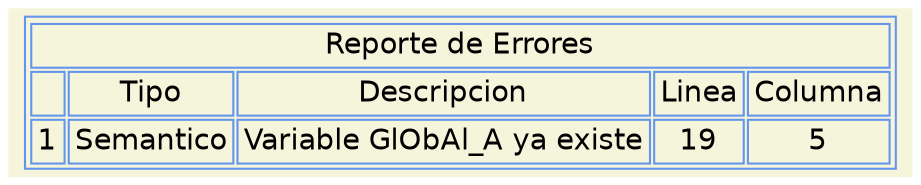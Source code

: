 digraph errores {
tbl [
 shape = plaintext, color=cornflowerblue,fillcolor=beige, style=filled,fontname = "helvetica"
label=<
<table  >
<tr> <td colspan='5'>Reporte de Errores</td> </tr> 
<tr> <td> </td> <td>Tipo</td> <td>Descripcion</td> <td>Linea</td> <td>Columna</td> </tr> 
<tr> <td>1</td> <td>Semantico</td> <td>Variable GlObAl_A ya existe</td> <td>19</td> <td>5</td> </tr> 
</table>
>];
}